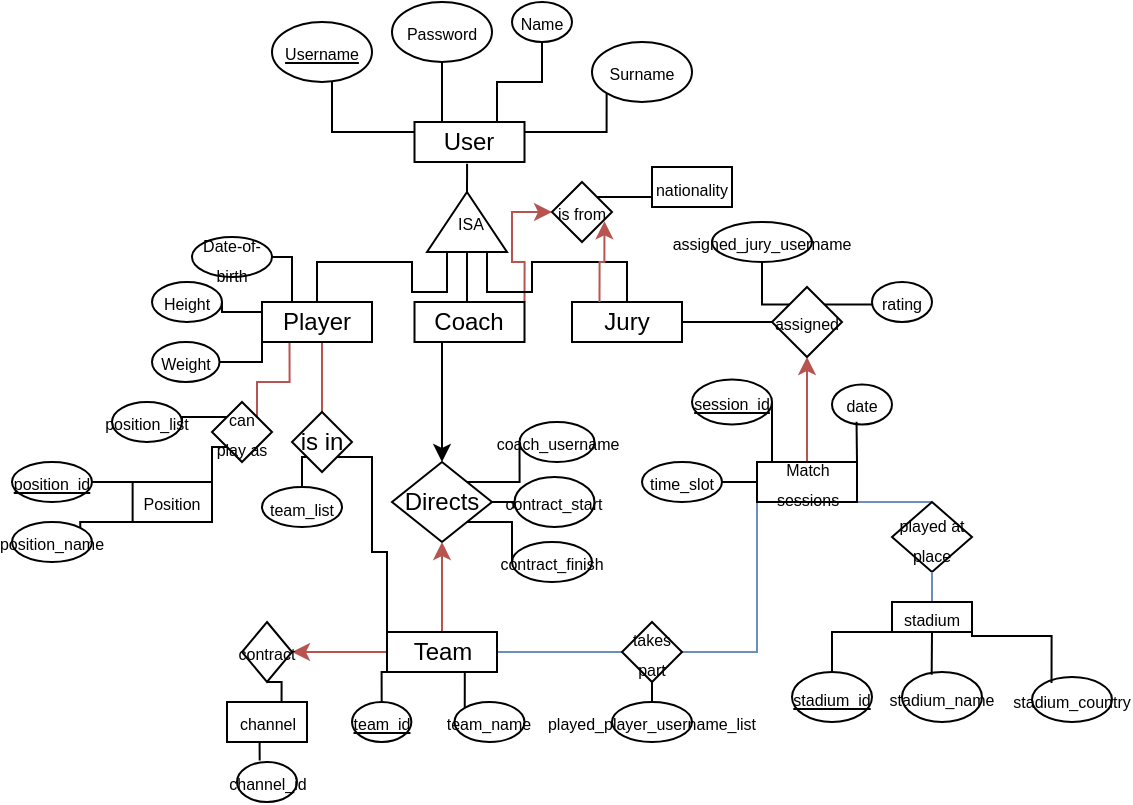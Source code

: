 <mxfile version="24.0.2" type="github">
  <diagram id="R2lEEEUBdFMjLlhIrx00" name="Page-1">
    <mxGraphModel dx="463" dy="248" grid="1" gridSize="10" guides="1" tooltips="1" connect="1" arrows="1" fold="1" page="1" pageScale="1" pageWidth="850" pageHeight="1100" math="0" shadow="0" extFonts="Permanent Marker^https://fonts.googleapis.com/css?family=Permanent+Marker">
      <root>
        <mxCell id="0" />
        <mxCell id="1" parent="0" />
        <mxCell id="NbPGqInugCmnnlXN2Xtu-7" style="edgeStyle=orthogonalEdgeStyle;rounded=0;orthogonalLoop=1;jettySize=auto;html=1;exitX=0.25;exitY=0;exitDx=0;exitDy=0;entryX=0.5;entryY=1;entryDx=0;entryDy=0;endArrow=none;endFill=0;" edge="1" parent="1" source="NbPGqInugCmnnlXN2Xtu-1" target="NbPGqInugCmnnlXN2Xtu-3">
          <mxGeometry relative="1" as="geometry" />
        </mxCell>
        <mxCell id="NbPGqInugCmnnlXN2Xtu-8" style="edgeStyle=orthogonalEdgeStyle;rounded=0;orthogonalLoop=1;jettySize=auto;html=1;exitX=0.75;exitY=0;exitDx=0;exitDy=0;entryX=0.5;entryY=1;entryDx=0;entryDy=0;endArrow=none;endFill=0;" edge="1" parent="1" source="NbPGqInugCmnnlXN2Xtu-1" target="NbPGqInugCmnnlXN2Xtu-4">
          <mxGeometry relative="1" as="geometry" />
        </mxCell>
        <mxCell id="NbPGqInugCmnnlXN2Xtu-11" style="edgeStyle=orthogonalEdgeStyle;rounded=0;orthogonalLoop=1;jettySize=auto;html=1;exitX=1;exitY=0.25;exitDx=0;exitDy=0;entryX=0;entryY=1;entryDx=0;entryDy=0;endArrow=none;endFill=0;" edge="1" parent="1" source="NbPGqInugCmnnlXN2Xtu-1" target="NbPGqInugCmnnlXN2Xtu-5">
          <mxGeometry relative="1" as="geometry">
            <Array as="points">
              <mxPoint x="407" y="275" />
            </Array>
          </mxGeometry>
        </mxCell>
        <mxCell id="NbPGqInugCmnnlXN2Xtu-1" value="User" style="rounded=0;whiteSpace=wrap;html=1;" vertex="1" parent="1">
          <mxGeometry x="311.25" y="270" width="55" height="20" as="geometry" />
        </mxCell>
        <mxCell id="NbPGqInugCmnnlXN2Xtu-2" value="&lt;font style=&quot;font-size: 8px;&quot;&gt;&lt;u&gt;Username&lt;/u&gt;&lt;/font&gt;" style="ellipse;whiteSpace=wrap;html=1;" vertex="1" parent="1">
          <mxGeometry x="240" y="220" width="50" height="30" as="geometry" />
        </mxCell>
        <mxCell id="NbPGqInugCmnnlXN2Xtu-3" value="&lt;font style=&quot;font-size: 8px;&quot;&gt;Password&lt;/font&gt;" style="ellipse;whiteSpace=wrap;html=1;" vertex="1" parent="1">
          <mxGeometry x="300" y="210" width="50" height="30" as="geometry" />
        </mxCell>
        <mxCell id="NbPGqInugCmnnlXN2Xtu-4" value="&lt;font style=&quot;font-size: 8px;&quot;&gt;Name&lt;/font&gt;" style="ellipse;whiteSpace=wrap;html=1;" vertex="1" parent="1">
          <mxGeometry x="360" y="210" width="30" height="20" as="geometry" />
        </mxCell>
        <mxCell id="NbPGqInugCmnnlXN2Xtu-5" value="&lt;font style=&quot;font-size: 8px;&quot;&gt;Surname&lt;/font&gt;" style="ellipse;whiteSpace=wrap;html=1;" vertex="1" parent="1">
          <mxGeometry x="400" y="230" width="50" height="30" as="geometry" />
        </mxCell>
        <mxCell id="NbPGqInugCmnnlXN2Xtu-12" style="edgeStyle=orthogonalEdgeStyle;rounded=0;orthogonalLoop=1;jettySize=auto;html=1;exitX=0;exitY=0.25;exitDx=0;exitDy=0;entryX=0.6;entryY=1;entryDx=0;entryDy=0;entryPerimeter=0;endArrow=none;endFill=0;" edge="1" parent="1" source="NbPGqInugCmnnlXN2Xtu-1" target="NbPGqInugCmnnlXN2Xtu-2">
          <mxGeometry relative="1" as="geometry" />
        </mxCell>
        <mxCell id="NbPGqInugCmnnlXN2Xtu-14" value="" style="triangle;whiteSpace=wrap;html=1;rotation=-90;" vertex="1" parent="1">
          <mxGeometry x="322.5" y="300" width="30" height="40" as="geometry" />
        </mxCell>
        <mxCell id="NbPGqInugCmnnlXN2Xtu-15" value="&lt;font style=&quot;font-size: 8px;&quot;&gt;ISA&lt;/font&gt;" style="text;html=1;align=center;verticalAlign=middle;whiteSpace=wrap;rounded=0;" vertex="1" parent="1">
          <mxGeometry x="322.5" y="312.5" width="32.5" height="15" as="geometry" />
        </mxCell>
        <mxCell id="NbPGqInugCmnnlXN2Xtu-20" style="edgeStyle=orthogonalEdgeStyle;rounded=0;orthogonalLoop=1;jettySize=auto;html=1;exitX=0.5;exitY=0;exitDx=0;exitDy=0;entryX=0;entryY=0.25;entryDx=0;entryDy=0;endArrow=none;endFill=0;" edge="1" parent="1" source="NbPGqInugCmnnlXN2Xtu-17" target="NbPGqInugCmnnlXN2Xtu-14">
          <mxGeometry relative="1" as="geometry" />
        </mxCell>
        <mxCell id="NbPGqInugCmnnlXN2Xtu-30" style="edgeStyle=orthogonalEdgeStyle;rounded=0;orthogonalLoop=1;jettySize=auto;html=1;exitX=0.25;exitY=0;exitDx=0;exitDy=0;entryX=1;entryY=0.5;entryDx=0;entryDy=0;endArrow=none;endFill=0;" edge="1" parent="1" source="NbPGqInugCmnnlXN2Xtu-17" target="NbPGqInugCmnnlXN2Xtu-26">
          <mxGeometry relative="1" as="geometry">
            <Array as="points">
              <mxPoint x="250" y="360" />
              <mxPoint x="250" y="338" />
            </Array>
          </mxGeometry>
        </mxCell>
        <mxCell id="NbPGqInugCmnnlXN2Xtu-33" style="edgeStyle=orthogonalEdgeStyle;rounded=0;orthogonalLoop=1;jettySize=auto;html=1;exitX=0;exitY=1;exitDx=0;exitDy=0;endArrow=none;endFill=0;" edge="1" parent="1" source="NbPGqInugCmnnlXN2Xtu-17" target="NbPGqInugCmnnlXN2Xtu-28">
          <mxGeometry relative="1" as="geometry">
            <Array as="points">
              <mxPoint x="235" y="390" />
            </Array>
          </mxGeometry>
        </mxCell>
        <mxCell id="NbPGqInugCmnnlXN2Xtu-45" style="edgeStyle=orthogonalEdgeStyle;rounded=0;orthogonalLoop=1;jettySize=auto;html=1;exitX=0.25;exitY=1;exitDx=0;exitDy=0;entryX=1;entryY=0;entryDx=0;entryDy=0;endArrow=none;endFill=0;fillColor=#f8cecc;strokeColor=#b85450;" edge="1" parent="1" source="NbPGqInugCmnnlXN2Xtu-17" target="NbPGqInugCmnnlXN2Xtu-44">
          <mxGeometry relative="1" as="geometry" />
        </mxCell>
        <mxCell id="NbPGqInugCmnnlXN2Xtu-56" style="edgeStyle=orthogonalEdgeStyle;rounded=0;orthogonalLoop=1;jettySize=auto;html=1;exitX=0.5;exitY=1;exitDx=0;exitDy=0;entryX=0.5;entryY=0;entryDx=0;entryDy=0;endArrow=none;endFill=0;fillColor=#f8cecc;strokeColor=#b85450;" edge="1" parent="1" source="NbPGqInugCmnnlXN2Xtu-17" target="NbPGqInugCmnnlXN2Xtu-55">
          <mxGeometry relative="1" as="geometry" />
        </mxCell>
        <mxCell id="NbPGqInugCmnnlXN2Xtu-17" value="Player" style="rounded=0;whiteSpace=wrap;html=1;" vertex="1" parent="1">
          <mxGeometry x="235" y="360" width="55" height="20" as="geometry" />
        </mxCell>
        <mxCell id="NbPGqInugCmnnlXN2Xtu-21" style="edgeStyle=orthogonalEdgeStyle;rounded=0;orthogonalLoop=1;jettySize=auto;html=1;exitX=0.5;exitY=0;exitDx=0;exitDy=0;entryX=0;entryY=0.5;entryDx=0;entryDy=0;endArrow=none;endFill=0;" edge="1" parent="1" source="NbPGqInugCmnnlXN2Xtu-18" target="NbPGqInugCmnnlXN2Xtu-14">
          <mxGeometry relative="1" as="geometry" />
        </mxCell>
        <mxCell id="NbPGqInugCmnnlXN2Xtu-41" style="edgeStyle=orthogonalEdgeStyle;rounded=0;orthogonalLoop=1;jettySize=auto;html=1;exitX=0.25;exitY=1;exitDx=0;exitDy=0;" edge="1" parent="1" source="NbPGqInugCmnnlXN2Xtu-18" target="NbPGqInugCmnnlXN2Xtu-38">
          <mxGeometry relative="1" as="geometry" />
        </mxCell>
        <mxCell id="NbPGqInugCmnnlXN2Xtu-87" style="edgeStyle=orthogonalEdgeStyle;rounded=0;orthogonalLoop=1;jettySize=auto;html=1;exitX=1;exitY=0;exitDx=0;exitDy=0;entryX=0;entryY=0.5;entryDx=0;entryDy=0;fillColor=#f8cecc;strokeColor=#b85450;" edge="1" parent="1" source="NbPGqInugCmnnlXN2Xtu-18" target="NbPGqInugCmnnlXN2Xtu-85">
          <mxGeometry relative="1" as="geometry" />
        </mxCell>
        <mxCell id="NbPGqInugCmnnlXN2Xtu-18" value="Coach" style="rounded=0;whiteSpace=wrap;html=1;" vertex="1" parent="1">
          <mxGeometry x="311.25" y="360" width="55" height="20" as="geometry" />
        </mxCell>
        <mxCell id="NbPGqInugCmnnlXN2Xtu-22" style="edgeStyle=orthogonalEdgeStyle;rounded=0;orthogonalLoop=1;jettySize=auto;html=1;exitX=0.5;exitY=0;exitDx=0;exitDy=0;entryX=0;entryY=0.75;entryDx=0;entryDy=0;endArrow=none;endFill=0;" edge="1" parent="1" source="NbPGqInugCmnnlXN2Xtu-19" target="NbPGqInugCmnnlXN2Xtu-14">
          <mxGeometry relative="1" as="geometry" />
        </mxCell>
        <mxCell id="NbPGqInugCmnnlXN2Xtu-90" style="edgeStyle=orthogonalEdgeStyle;rounded=0;orthogonalLoop=1;jettySize=auto;html=1;exitX=1;exitY=0.5;exitDx=0;exitDy=0;entryX=0;entryY=0.5;entryDx=0;entryDy=0;endArrow=none;endFill=0;" edge="1" parent="1" source="NbPGqInugCmnnlXN2Xtu-19" target="NbPGqInugCmnnlXN2Xtu-58">
          <mxGeometry relative="1" as="geometry" />
        </mxCell>
        <mxCell id="NbPGqInugCmnnlXN2Xtu-19" value="Jury" style="rounded=0;whiteSpace=wrap;html=1;" vertex="1" parent="1">
          <mxGeometry x="390" y="360" width="55" height="20" as="geometry" />
        </mxCell>
        <mxCell id="NbPGqInugCmnnlXN2Xtu-26" value="&lt;font style=&quot;font-size: 8px;&quot;&gt;Date-of-birth&lt;/font&gt;" style="ellipse;whiteSpace=wrap;html=1;" vertex="1" parent="1">
          <mxGeometry x="200" y="327.5" width="40" height="20" as="geometry" />
        </mxCell>
        <mxCell id="NbPGqInugCmnnlXN2Xtu-27" value="&lt;font style=&quot;font-size: 8px;&quot;&gt;Height&lt;/font&gt;" style="ellipse;whiteSpace=wrap;html=1;" vertex="1" parent="1">
          <mxGeometry x="180" y="350" width="35" height="20" as="geometry" />
        </mxCell>
        <mxCell id="NbPGqInugCmnnlXN2Xtu-28" value="&lt;font style=&quot;font-size: 8px;&quot;&gt;Weight&lt;/font&gt;" style="ellipse;whiteSpace=wrap;html=1;" vertex="1" parent="1">
          <mxGeometry x="180" y="380" width="33.75" height="20" as="geometry" />
        </mxCell>
        <mxCell id="NbPGqInugCmnnlXN2Xtu-32" style="edgeStyle=orthogonalEdgeStyle;rounded=0;orthogonalLoop=1;jettySize=auto;html=1;exitX=0;exitY=0.25;exitDx=0;exitDy=0;entryX=1;entryY=0.5;entryDx=0;entryDy=0;endArrow=none;endFill=0;" edge="1" parent="1" source="NbPGqInugCmnnlXN2Xtu-17" target="NbPGqInugCmnnlXN2Xtu-27">
          <mxGeometry relative="1" as="geometry">
            <Array as="points" />
          </mxGeometry>
        </mxCell>
        <mxCell id="NbPGqInugCmnnlXN2Xtu-37" style="edgeStyle=orthogonalEdgeStyle;rounded=0;orthogonalLoop=1;jettySize=auto;html=1;exitX=1;exitY=0.5;exitDx=0;exitDy=0;entryX=0.478;entryY=1.042;entryDx=0;entryDy=0;entryPerimeter=0;endArrow=none;endFill=0;" edge="1" parent="1" source="NbPGqInugCmnnlXN2Xtu-14" target="NbPGqInugCmnnlXN2Xtu-1">
          <mxGeometry relative="1" as="geometry" />
        </mxCell>
        <mxCell id="NbPGqInugCmnnlXN2Xtu-68" style="edgeStyle=orthogonalEdgeStyle;rounded=0;orthogonalLoop=1;jettySize=auto;html=1;exitX=1;exitY=0;exitDx=0;exitDy=0;entryX=0;entryY=0.5;entryDx=0;entryDy=0;endArrow=none;endFill=0;" edge="1" parent="1" source="NbPGqInugCmnnlXN2Xtu-38" target="NbPGqInugCmnnlXN2Xtu-64">
          <mxGeometry relative="1" as="geometry" />
        </mxCell>
        <mxCell id="NbPGqInugCmnnlXN2Xtu-70" style="edgeStyle=orthogonalEdgeStyle;rounded=0;orthogonalLoop=1;jettySize=auto;html=1;exitX=1;exitY=1;exitDx=0;exitDy=0;entryX=0;entryY=0.5;entryDx=0;entryDy=0;endArrow=none;endFill=0;" edge="1" parent="1" source="NbPGqInugCmnnlXN2Xtu-38" target="NbPGqInugCmnnlXN2Xtu-66">
          <mxGeometry relative="1" as="geometry" />
        </mxCell>
        <mxCell id="NbPGqInugCmnnlXN2Xtu-38" value="Directs" style="rhombus;whiteSpace=wrap;html=1;" vertex="1" parent="1">
          <mxGeometry x="300" y="440" width="50" height="40" as="geometry" />
        </mxCell>
        <mxCell id="NbPGqInugCmnnlXN2Xtu-43" style="edgeStyle=orthogonalEdgeStyle;rounded=0;orthogonalLoop=1;jettySize=auto;html=1;exitX=0.5;exitY=0;exitDx=0;exitDy=0;entryX=0.5;entryY=1;entryDx=0;entryDy=0;fillColor=#f8cecc;strokeColor=#b85450;" edge="1" parent="1" source="NbPGqInugCmnnlXN2Xtu-39" target="NbPGqInugCmnnlXN2Xtu-38">
          <mxGeometry relative="1" as="geometry" />
        </mxCell>
        <mxCell id="NbPGqInugCmnnlXN2Xtu-72" style="edgeStyle=orthogonalEdgeStyle;rounded=0;orthogonalLoop=1;jettySize=auto;html=1;exitX=0;exitY=1;exitDx=0;exitDy=0;entryX=0.5;entryY=0;entryDx=0;entryDy=0;endArrow=none;endFill=0;" edge="1" parent="1" source="NbPGqInugCmnnlXN2Xtu-39" target="NbPGqInugCmnnlXN2Xtu-62">
          <mxGeometry relative="1" as="geometry" />
        </mxCell>
        <mxCell id="NbPGqInugCmnnlXN2Xtu-73" style="edgeStyle=orthogonalEdgeStyle;rounded=0;orthogonalLoop=1;jettySize=auto;html=1;exitX=0.75;exitY=1;exitDx=0;exitDy=0;entryX=0;entryY=0;entryDx=0;entryDy=0;endArrow=none;endFill=0;" edge="1" parent="1" source="NbPGqInugCmnnlXN2Xtu-39" target="NbPGqInugCmnnlXN2Xtu-63">
          <mxGeometry relative="1" as="geometry" />
        </mxCell>
        <mxCell id="NbPGqInugCmnnlXN2Xtu-92" style="edgeStyle=orthogonalEdgeStyle;rounded=0;orthogonalLoop=1;jettySize=auto;html=1;exitX=0;exitY=0.5;exitDx=0;exitDy=0;entryX=1;entryY=0.5;entryDx=0;entryDy=0;fillColor=#f8cecc;strokeColor=#b85450;" edge="1" parent="1" source="NbPGqInugCmnnlXN2Xtu-39" target="NbPGqInugCmnnlXN2Xtu-80">
          <mxGeometry relative="1" as="geometry" />
        </mxCell>
        <mxCell id="NbPGqInugCmnnlXN2Xtu-95" style="edgeStyle=orthogonalEdgeStyle;rounded=0;orthogonalLoop=1;jettySize=auto;html=1;exitX=1;exitY=0.5;exitDx=0;exitDy=0;entryX=0;entryY=0.5;entryDx=0;entryDy=0;fillColor=#dae8fc;strokeColor=#6c8ebf;endArrow=none;endFill=0;" edge="1" parent="1" source="NbPGqInugCmnnlXN2Xtu-39" target="NbPGqInugCmnnlXN2Xtu-94">
          <mxGeometry relative="1" as="geometry" />
        </mxCell>
        <mxCell id="NbPGqInugCmnnlXN2Xtu-39" value="Team" style="rounded=0;whiteSpace=wrap;html=1;" vertex="1" parent="1">
          <mxGeometry x="297.5" y="525" width="55" height="20" as="geometry" />
        </mxCell>
        <mxCell id="NbPGqInugCmnnlXN2Xtu-47" style="edgeStyle=orthogonalEdgeStyle;rounded=0;orthogonalLoop=1;jettySize=auto;html=1;exitX=0;exitY=1;exitDx=0;exitDy=0;entryX=1;entryY=0;entryDx=0;entryDy=0;endArrow=none;endFill=0;" edge="1" parent="1" source="NbPGqInugCmnnlXN2Xtu-44" target="NbPGqInugCmnnlXN2Xtu-46">
          <mxGeometry relative="1" as="geometry" />
        </mxCell>
        <mxCell id="NbPGqInugCmnnlXN2Xtu-76" style="edgeStyle=orthogonalEdgeStyle;rounded=0;orthogonalLoop=1;jettySize=auto;html=1;exitX=0;exitY=0;exitDx=0;exitDy=0;entryX=1;entryY=0.5;entryDx=0;entryDy=0;endArrow=none;endFill=0;" edge="1" parent="1" source="NbPGqInugCmnnlXN2Xtu-44" target="NbPGqInugCmnnlXN2Xtu-75">
          <mxGeometry relative="1" as="geometry" />
        </mxCell>
        <mxCell id="NbPGqInugCmnnlXN2Xtu-44" value="&lt;font style=&quot;font-size: 8px;&quot;&gt;can play as&lt;/font&gt;" style="rhombus;whiteSpace=wrap;html=1;" vertex="1" parent="1">
          <mxGeometry x="210" y="410" width="30" height="30" as="geometry" />
        </mxCell>
        <mxCell id="NbPGqInugCmnnlXN2Xtu-51" style="edgeStyle=orthogonalEdgeStyle;rounded=0;orthogonalLoop=1;jettySize=auto;html=1;exitX=0.25;exitY=0;exitDx=0;exitDy=0;entryX=1;entryY=0.5;entryDx=0;entryDy=0;endArrow=none;endFill=0;" edge="1" parent="1" source="NbPGqInugCmnnlXN2Xtu-46" target="NbPGqInugCmnnlXN2Xtu-48">
          <mxGeometry relative="1" as="geometry" />
        </mxCell>
        <mxCell id="NbPGqInugCmnnlXN2Xtu-52" style="edgeStyle=orthogonalEdgeStyle;rounded=0;orthogonalLoop=1;jettySize=auto;html=1;exitX=0;exitY=1;exitDx=0;exitDy=0;entryX=1;entryY=0;entryDx=0;entryDy=0;endArrow=none;endFill=0;" edge="1" parent="1" source="NbPGqInugCmnnlXN2Xtu-46" target="NbPGqInugCmnnlXN2Xtu-49">
          <mxGeometry relative="1" as="geometry" />
        </mxCell>
        <mxCell id="NbPGqInugCmnnlXN2Xtu-46" value="&lt;font style=&quot;font-size: 8px;&quot;&gt;Position&lt;/font&gt;" style="rounded=0;whiteSpace=wrap;html=1;" vertex="1" parent="1">
          <mxGeometry x="170.31" y="450" width="39.69" height="20" as="geometry" />
        </mxCell>
        <mxCell id="NbPGqInugCmnnlXN2Xtu-48" value="&lt;font style=&quot;font-size: 8px;&quot;&gt;&lt;u&gt;position_id&lt;/u&gt;&lt;/font&gt;" style="ellipse;whiteSpace=wrap;html=1;" vertex="1" parent="1">
          <mxGeometry x="110" y="440" width="40" height="20" as="geometry" />
        </mxCell>
        <mxCell id="NbPGqInugCmnnlXN2Xtu-49" value="&lt;font style=&quot;font-size: 8px;&quot;&gt;position_name&lt;/font&gt;" style="ellipse;whiteSpace=wrap;html=1;" vertex="1" parent="1">
          <mxGeometry x="110" y="470" width="40" height="20" as="geometry" />
        </mxCell>
        <mxCell id="NbPGqInugCmnnlXN2Xtu-61" style="edgeStyle=orthogonalEdgeStyle;rounded=0;orthogonalLoop=1;jettySize=auto;html=1;exitX=0.5;exitY=0;exitDx=0;exitDy=0;entryX=0.5;entryY=1;entryDx=0;entryDy=0;fillColor=#f8cecc;strokeColor=#b85450;" edge="1" parent="1" source="NbPGqInugCmnnlXN2Xtu-54" target="NbPGqInugCmnnlXN2Xtu-58">
          <mxGeometry relative="1" as="geometry" />
        </mxCell>
        <mxCell id="NbPGqInugCmnnlXN2Xtu-96" style="edgeStyle=orthogonalEdgeStyle;rounded=0;orthogonalLoop=1;jettySize=auto;html=1;exitX=0;exitY=1;exitDx=0;exitDy=0;entryX=1;entryY=0.5;entryDx=0;entryDy=0;fillColor=#dae8fc;strokeColor=#6c8ebf;endArrow=none;endFill=0;" edge="1" parent="1" source="NbPGqInugCmnnlXN2Xtu-54" target="NbPGqInugCmnnlXN2Xtu-94">
          <mxGeometry relative="1" as="geometry" />
        </mxCell>
        <mxCell id="NbPGqInugCmnnlXN2Xtu-108" style="edgeStyle=orthogonalEdgeStyle;rounded=0;orthogonalLoop=1;jettySize=auto;html=1;exitX=1;exitY=1;exitDx=0;exitDy=0;entryX=0.5;entryY=0;entryDx=0;entryDy=0;fillColor=#dae8fc;strokeColor=#6c8ebf;endArrow=none;endFill=0;" edge="1" parent="1" source="NbPGqInugCmnnlXN2Xtu-54" target="NbPGqInugCmnnlXN2Xtu-107">
          <mxGeometry relative="1" as="geometry" />
        </mxCell>
        <mxCell id="NbPGqInugCmnnlXN2Xtu-118" style="edgeStyle=orthogonalEdgeStyle;rounded=0;orthogonalLoop=1;jettySize=auto;html=1;exitX=0.25;exitY=0;exitDx=0;exitDy=0;entryX=1;entryY=0.5;entryDx=0;entryDy=0;endArrow=none;endFill=0;" edge="1" parent="1" source="NbPGqInugCmnnlXN2Xtu-54" target="NbPGqInugCmnnlXN2Xtu-99">
          <mxGeometry relative="1" as="geometry" />
        </mxCell>
        <mxCell id="NbPGqInugCmnnlXN2Xtu-119" style="edgeStyle=orthogonalEdgeStyle;rounded=0;orthogonalLoop=1;jettySize=auto;html=1;exitX=0;exitY=0.5;exitDx=0;exitDy=0;entryX=1;entryY=0.5;entryDx=0;entryDy=0;endArrow=none;endFill=0;" edge="1" parent="1" source="NbPGqInugCmnnlXN2Xtu-54" target="NbPGqInugCmnnlXN2Xtu-117">
          <mxGeometry relative="1" as="geometry" />
        </mxCell>
        <mxCell id="NbPGqInugCmnnlXN2Xtu-54" value="&lt;font style=&quot;font-size: 8px;&quot;&gt;Match sessions&lt;/font&gt;" style="rounded=0;whiteSpace=wrap;html=1;" vertex="1" parent="1">
          <mxGeometry x="482.5" y="440" width="50" height="20" as="geometry" />
        </mxCell>
        <mxCell id="NbPGqInugCmnnlXN2Xtu-71" style="edgeStyle=orthogonalEdgeStyle;rounded=0;orthogonalLoop=1;jettySize=auto;html=1;exitX=1;exitY=1;exitDx=0;exitDy=0;entryX=0;entryY=0;entryDx=0;entryDy=0;endArrow=none;endFill=0;" edge="1" parent="1" source="NbPGqInugCmnnlXN2Xtu-55" target="NbPGqInugCmnnlXN2Xtu-39">
          <mxGeometry relative="1" as="geometry">
            <Array as="points">
              <mxPoint x="290" y="438" />
              <mxPoint x="290" y="485" />
              <mxPoint x="298" y="485" />
            </Array>
          </mxGeometry>
        </mxCell>
        <mxCell id="NbPGqInugCmnnlXN2Xtu-78" style="edgeStyle=orthogonalEdgeStyle;rounded=0;orthogonalLoop=1;jettySize=auto;html=1;exitX=0;exitY=1;exitDx=0;exitDy=0;entryX=0.5;entryY=0;entryDx=0;entryDy=0;endArrow=none;endFill=0;" edge="1" parent="1" source="NbPGqInugCmnnlXN2Xtu-55" target="NbPGqInugCmnnlXN2Xtu-77">
          <mxGeometry relative="1" as="geometry" />
        </mxCell>
        <mxCell id="NbPGqInugCmnnlXN2Xtu-55" value="is in" style="rhombus;whiteSpace=wrap;html=1;" vertex="1" parent="1">
          <mxGeometry x="250" y="415" width="30" height="30" as="geometry" />
        </mxCell>
        <mxCell id="NbPGqInugCmnnlXN2Xtu-124" style="edgeStyle=orthogonalEdgeStyle;rounded=0;orthogonalLoop=1;jettySize=auto;html=1;exitX=0;exitY=0;exitDx=0;exitDy=0;entryX=0.5;entryY=1;entryDx=0;entryDy=0;endArrow=none;endFill=0;" edge="1" parent="1" source="NbPGqInugCmnnlXN2Xtu-58" target="NbPGqInugCmnnlXN2Xtu-122">
          <mxGeometry relative="1" as="geometry" />
        </mxCell>
        <mxCell id="NbPGqInugCmnnlXN2Xtu-125" style="edgeStyle=orthogonalEdgeStyle;rounded=0;orthogonalLoop=1;jettySize=auto;html=1;exitX=1;exitY=0;exitDx=0;exitDy=0;entryX=0.5;entryY=1;entryDx=0;entryDy=0;endArrow=none;endFill=0;" edge="1" parent="1" source="NbPGqInugCmnnlXN2Xtu-58" target="NbPGqInugCmnnlXN2Xtu-123">
          <mxGeometry relative="1" as="geometry" />
        </mxCell>
        <mxCell id="NbPGqInugCmnnlXN2Xtu-58" value="&lt;font style=&quot;font-size: 8px;&quot;&gt;assigned&lt;/font&gt;" style="rhombus;whiteSpace=wrap;html=1;" vertex="1" parent="1">
          <mxGeometry x="490" y="352.5" width="35" height="35" as="geometry" />
        </mxCell>
        <mxCell id="NbPGqInugCmnnlXN2Xtu-62" value="&lt;font style=&quot;font-size: 8px;&quot;&gt;&lt;u&gt;team_id&lt;/u&gt;&lt;/font&gt;" style="ellipse;whiteSpace=wrap;html=1;" vertex="1" parent="1">
          <mxGeometry x="280" y="560" width="29.69" height="20" as="geometry" />
        </mxCell>
        <mxCell id="NbPGqInugCmnnlXN2Xtu-63" value="&lt;font style=&quot;font-size: 8px;&quot;&gt;team_name&lt;/font&gt;" style="ellipse;whiteSpace=wrap;html=1;" vertex="1" parent="1">
          <mxGeometry x="331.25" y="560" width="35" height="20" as="geometry" />
        </mxCell>
        <mxCell id="NbPGqInugCmnnlXN2Xtu-64" value="&lt;font style=&quot;font-size: 8px;&quot;&gt;coach_username&lt;/font&gt;" style="ellipse;whiteSpace=wrap;html=1;" vertex="1" parent="1">
          <mxGeometry x="363.75" y="420" width="37.5" height="20" as="geometry" />
        </mxCell>
        <mxCell id="NbPGqInugCmnnlXN2Xtu-65" value="&lt;font style=&quot;font-size: 8px;&quot;&gt;contract_start&lt;/font&gt;" style="ellipse;whiteSpace=wrap;html=1;" vertex="1" parent="1">
          <mxGeometry x="361.25" y="447.5" width="40" height="25" as="geometry" />
        </mxCell>
        <mxCell id="NbPGqInugCmnnlXN2Xtu-66" value="&lt;font style=&quot;font-size: 8px;&quot;&gt;contract_finish&lt;/font&gt;" style="ellipse;whiteSpace=wrap;html=1;" vertex="1" parent="1">
          <mxGeometry x="360" y="480" width="40" height="20" as="geometry" />
        </mxCell>
        <mxCell id="NbPGqInugCmnnlXN2Xtu-69" style="edgeStyle=orthogonalEdgeStyle;rounded=0;orthogonalLoop=1;jettySize=auto;html=1;exitX=1;exitY=0.5;exitDx=0;exitDy=0;entryX=-0.015;entryY=0.63;entryDx=0;entryDy=0;entryPerimeter=0;endArrow=none;endFill=0;" edge="1" parent="1" source="NbPGqInugCmnnlXN2Xtu-38" target="NbPGqInugCmnnlXN2Xtu-65">
          <mxGeometry relative="1" as="geometry" />
        </mxCell>
        <mxCell id="NbPGqInugCmnnlXN2Xtu-75" value="&lt;font style=&quot;font-size: 8px;&quot;&gt;position_list&lt;/font&gt;" style="ellipse;whiteSpace=wrap;html=1;" vertex="1" parent="1">
          <mxGeometry x="160" y="410" width="35" height="20" as="geometry" />
        </mxCell>
        <mxCell id="NbPGqInugCmnnlXN2Xtu-77" value="&lt;font style=&quot;font-size: 8px;&quot;&gt;team_list&lt;/font&gt;" style="ellipse;whiteSpace=wrap;html=1;" vertex="1" parent="1">
          <mxGeometry x="235" y="452.5" width="40" height="20" as="geometry" />
        </mxCell>
        <mxCell id="NbPGqInugCmnnlXN2Xtu-79" value="&lt;font style=&quot;font-size: 8px;&quot;&gt;channel_id&lt;/font&gt;" style="ellipse;whiteSpace=wrap;html=1;" vertex="1" parent="1">
          <mxGeometry x="222.5" y="590" width="30" height="20" as="geometry" />
        </mxCell>
        <mxCell id="NbPGqInugCmnnlXN2Xtu-80" value="&lt;font style=&quot;font-size: 8px;&quot;&gt;contract&lt;/font&gt;" style="rhombus;whiteSpace=wrap;html=1;" vertex="1" parent="1">
          <mxGeometry x="225" y="520" width="25" height="30" as="geometry" />
        </mxCell>
        <mxCell id="NbPGqInugCmnnlXN2Xtu-81" value="&lt;font style=&quot;font-size: 8px;&quot;&gt;channel&lt;/font&gt;" style="rounded=0;whiteSpace=wrap;html=1;" vertex="1" parent="1">
          <mxGeometry x="217.5" y="560" width="40" height="20" as="geometry" />
        </mxCell>
        <mxCell id="NbPGqInugCmnnlXN2Xtu-84" style="edgeStyle=orthogonalEdgeStyle;rounded=0;orthogonalLoop=1;jettySize=auto;html=1;exitX=0.25;exitY=1;exitDx=0;exitDy=0;entryX=0.378;entryY=-0.039;entryDx=0;entryDy=0;entryPerimeter=0;endArrow=none;endFill=0;" edge="1" parent="1" source="NbPGqInugCmnnlXN2Xtu-81" target="NbPGqInugCmnnlXN2Xtu-79">
          <mxGeometry relative="1" as="geometry" />
        </mxCell>
        <mxCell id="NbPGqInugCmnnlXN2Xtu-89" style="edgeStyle=orthogonalEdgeStyle;rounded=0;orthogonalLoop=1;jettySize=auto;html=1;exitX=1;exitY=0;exitDx=0;exitDy=0;entryX=0;entryY=0.75;entryDx=0;entryDy=0;endArrow=none;endFill=0;" edge="1" parent="1" source="NbPGqInugCmnnlXN2Xtu-85" target="NbPGqInugCmnnlXN2Xtu-86">
          <mxGeometry relative="1" as="geometry" />
        </mxCell>
        <mxCell id="NbPGqInugCmnnlXN2Xtu-85" value="&lt;font style=&quot;font-size: 8px;&quot;&gt;is from&lt;/font&gt;" style="rhombus;whiteSpace=wrap;html=1;" vertex="1" parent="1">
          <mxGeometry x="380" y="300" width="30" height="30" as="geometry" />
        </mxCell>
        <mxCell id="NbPGqInugCmnnlXN2Xtu-86" value="&lt;font style=&quot;font-size: 8px;&quot;&gt;nationality&lt;/font&gt;" style="rounded=0;whiteSpace=wrap;html=1;" vertex="1" parent="1">
          <mxGeometry x="430" y="292.5" width="40" height="20" as="geometry" />
        </mxCell>
        <mxCell id="NbPGqInugCmnnlXN2Xtu-88" style="edgeStyle=orthogonalEdgeStyle;rounded=0;orthogonalLoop=1;jettySize=auto;html=1;exitX=0.25;exitY=0;exitDx=0;exitDy=0;entryX=0.874;entryY=0.655;entryDx=0;entryDy=0;entryPerimeter=0;fillColor=#f8cecc;strokeColor=#b85450;" edge="1" parent="1" source="NbPGqInugCmnnlXN2Xtu-19" target="NbPGqInugCmnnlXN2Xtu-85">
          <mxGeometry relative="1" as="geometry" />
        </mxCell>
        <mxCell id="NbPGqInugCmnnlXN2Xtu-93" style="edgeStyle=orthogonalEdgeStyle;rounded=0;orthogonalLoop=1;jettySize=auto;html=1;exitX=0.5;exitY=1;exitDx=0;exitDy=0;entryX=0.682;entryY=0.007;entryDx=0;entryDy=0;entryPerimeter=0;endArrow=none;endFill=0;" edge="1" parent="1" source="NbPGqInugCmnnlXN2Xtu-80" target="NbPGqInugCmnnlXN2Xtu-81">
          <mxGeometry relative="1" as="geometry" />
        </mxCell>
        <mxCell id="NbPGqInugCmnnlXN2Xtu-98" style="edgeStyle=orthogonalEdgeStyle;rounded=0;orthogonalLoop=1;jettySize=auto;html=1;exitX=0.5;exitY=1;exitDx=0;exitDy=0;entryX=0.5;entryY=0;entryDx=0;entryDy=0;endArrow=none;endFill=0;" edge="1" parent="1" source="NbPGqInugCmnnlXN2Xtu-94" target="NbPGqInugCmnnlXN2Xtu-97">
          <mxGeometry relative="1" as="geometry" />
        </mxCell>
        <mxCell id="NbPGqInugCmnnlXN2Xtu-94" value="&lt;font style=&quot;font-size: 8px;&quot;&gt;takes part&lt;/font&gt;" style="rhombus;whiteSpace=wrap;html=1;" vertex="1" parent="1">
          <mxGeometry x="415" y="520" width="30" height="30" as="geometry" />
        </mxCell>
        <mxCell id="NbPGqInugCmnnlXN2Xtu-97" value="&lt;font style=&quot;font-size: 8px;&quot;&gt;played_player_username_list&lt;/font&gt;" style="ellipse;whiteSpace=wrap;html=1;" vertex="1" parent="1">
          <mxGeometry x="410" y="560" width="40" height="20" as="geometry" />
        </mxCell>
        <mxCell id="NbPGqInugCmnnlXN2Xtu-99" value="&lt;font style=&quot;font-size: 8px;&quot;&gt;&lt;u&gt;session_id&lt;/u&gt;&lt;/font&gt;" style="ellipse;whiteSpace=wrap;html=1;" vertex="1" parent="1">
          <mxGeometry x="450" y="398.75" width="40" height="22.5" as="geometry" />
        </mxCell>
        <mxCell id="NbPGqInugCmnnlXN2Xtu-107" value="&lt;font style=&quot;font-size: 8px;&quot;&gt;played at place&lt;/font&gt;" style="rhombus;whiteSpace=wrap;html=1;" vertex="1" parent="1">
          <mxGeometry x="550" y="460" width="40" height="35" as="geometry" />
        </mxCell>
        <mxCell id="NbPGqInugCmnnlXN2Xtu-110" style="edgeStyle=orthogonalEdgeStyle;rounded=0;orthogonalLoop=1;jettySize=auto;html=1;exitX=0.5;exitY=0;exitDx=0;exitDy=0;entryX=0.5;entryY=1;entryDx=0;entryDy=0;fillColor=#dae8fc;strokeColor=#6c8ebf;endArrow=none;endFill=0;" edge="1" parent="1" source="NbPGqInugCmnnlXN2Xtu-109" target="NbPGqInugCmnnlXN2Xtu-107">
          <mxGeometry relative="1" as="geometry" />
        </mxCell>
        <mxCell id="NbPGqInugCmnnlXN2Xtu-114" style="edgeStyle=orthogonalEdgeStyle;rounded=0;orthogonalLoop=1;jettySize=auto;html=1;exitX=0;exitY=1;exitDx=0;exitDy=0;entryX=0.5;entryY=0;entryDx=0;entryDy=0;endArrow=none;endFill=0;" edge="1" parent="1" source="NbPGqInugCmnnlXN2Xtu-109" target="NbPGqInugCmnnlXN2Xtu-111">
          <mxGeometry relative="1" as="geometry" />
        </mxCell>
        <mxCell id="NbPGqInugCmnnlXN2Xtu-109" value="&lt;font style=&quot;font-size: 8px;&quot;&gt;stadium&lt;/font&gt;" style="rounded=0;whiteSpace=wrap;html=1;" vertex="1" parent="1">
          <mxGeometry x="550" y="510" width="40" height="15" as="geometry" />
        </mxCell>
        <mxCell id="NbPGqInugCmnnlXN2Xtu-111" value="&lt;font style=&quot;font-size: 8px;&quot;&gt;&lt;u&gt;stadium_id&lt;/u&gt;&lt;/font&gt;" style="ellipse;whiteSpace=wrap;html=1;" vertex="1" parent="1">
          <mxGeometry x="500" y="545" width="40" height="25" as="geometry" />
        </mxCell>
        <mxCell id="NbPGqInugCmnnlXN2Xtu-112" value="&lt;font style=&quot;font-size: 8px;&quot;&gt;stadium_name&lt;/font&gt;" style="ellipse;whiteSpace=wrap;html=1;" vertex="1" parent="1">
          <mxGeometry x="555" y="545" width="40" height="25" as="geometry" />
        </mxCell>
        <mxCell id="NbPGqInugCmnnlXN2Xtu-113" value="&lt;font style=&quot;font-size: 8px;&quot;&gt;stadium_country&lt;/font&gt;" style="ellipse;whiteSpace=wrap;html=1;" vertex="1" parent="1">
          <mxGeometry x="620" y="547.5" width="40" height="22.5" as="geometry" />
        </mxCell>
        <mxCell id="NbPGqInugCmnnlXN2Xtu-115" style="edgeStyle=orthogonalEdgeStyle;rounded=0;orthogonalLoop=1;jettySize=auto;html=1;exitX=0.5;exitY=1;exitDx=0;exitDy=0;entryX=0.371;entryY=0.057;entryDx=0;entryDy=0;entryPerimeter=0;endArrow=none;endFill=0;" edge="1" parent="1" source="NbPGqInugCmnnlXN2Xtu-109" target="NbPGqInugCmnnlXN2Xtu-112">
          <mxGeometry relative="1" as="geometry" />
        </mxCell>
        <mxCell id="NbPGqInugCmnnlXN2Xtu-116" style="edgeStyle=orthogonalEdgeStyle;rounded=0;orthogonalLoop=1;jettySize=auto;html=1;exitX=1;exitY=1;exitDx=0;exitDy=0;entryX=0.244;entryY=0.134;entryDx=0;entryDy=0;entryPerimeter=0;endArrow=none;endFill=0;" edge="1" parent="1" source="NbPGqInugCmnnlXN2Xtu-109" target="NbPGqInugCmnnlXN2Xtu-113">
          <mxGeometry relative="1" as="geometry">
            <Array as="points">
              <mxPoint x="590" y="527" />
              <mxPoint x="630" y="527" />
            </Array>
          </mxGeometry>
        </mxCell>
        <mxCell id="NbPGqInugCmnnlXN2Xtu-117" value="&lt;font style=&quot;font-size: 8px;&quot;&gt;time_slot&lt;/font&gt;" style="ellipse;whiteSpace=wrap;html=1;" vertex="1" parent="1">
          <mxGeometry x="425" y="440" width="40" height="20" as="geometry" />
        </mxCell>
        <mxCell id="NbPGqInugCmnnlXN2Xtu-120" value="&lt;font style=&quot;font-size: 8px;&quot;&gt;date&lt;/font&gt;" style="ellipse;whiteSpace=wrap;html=1;" vertex="1" parent="1">
          <mxGeometry x="520" y="401.25" width="30" height="20" as="geometry" />
        </mxCell>
        <mxCell id="NbPGqInugCmnnlXN2Xtu-121" style="edgeStyle=orthogonalEdgeStyle;rounded=0;orthogonalLoop=1;jettySize=auto;html=1;exitX=1;exitY=0;exitDx=0;exitDy=0;entryX=0.409;entryY=0.933;entryDx=0;entryDy=0;entryPerimeter=0;endArrow=none;endFill=0;" edge="1" parent="1" source="NbPGqInugCmnnlXN2Xtu-54" target="NbPGqInugCmnnlXN2Xtu-120">
          <mxGeometry relative="1" as="geometry" />
        </mxCell>
        <mxCell id="NbPGqInugCmnnlXN2Xtu-122" value="&lt;font style=&quot;font-size: 8px;&quot;&gt;assigned_jury_username&lt;/font&gt;" style="ellipse;whiteSpace=wrap;html=1;" vertex="1" parent="1">
          <mxGeometry x="460" y="320" width="50" height="20" as="geometry" />
        </mxCell>
        <mxCell id="NbPGqInugCmnnlXN2Xtu-123" value="&lt;font style=&quot;font-size: 8px;&quot;&gt;rating&lt;/font&gt;" style="ellipse;whiteSpace=wrap;html=1;" vertex="1" parent="1">
          <mxGeometry x="540" y="350" width="30" height="20" as="geometry" />
        </mxCell>
      </root>
    </mxGraphModel>
  </diagram>
</mxfile>
